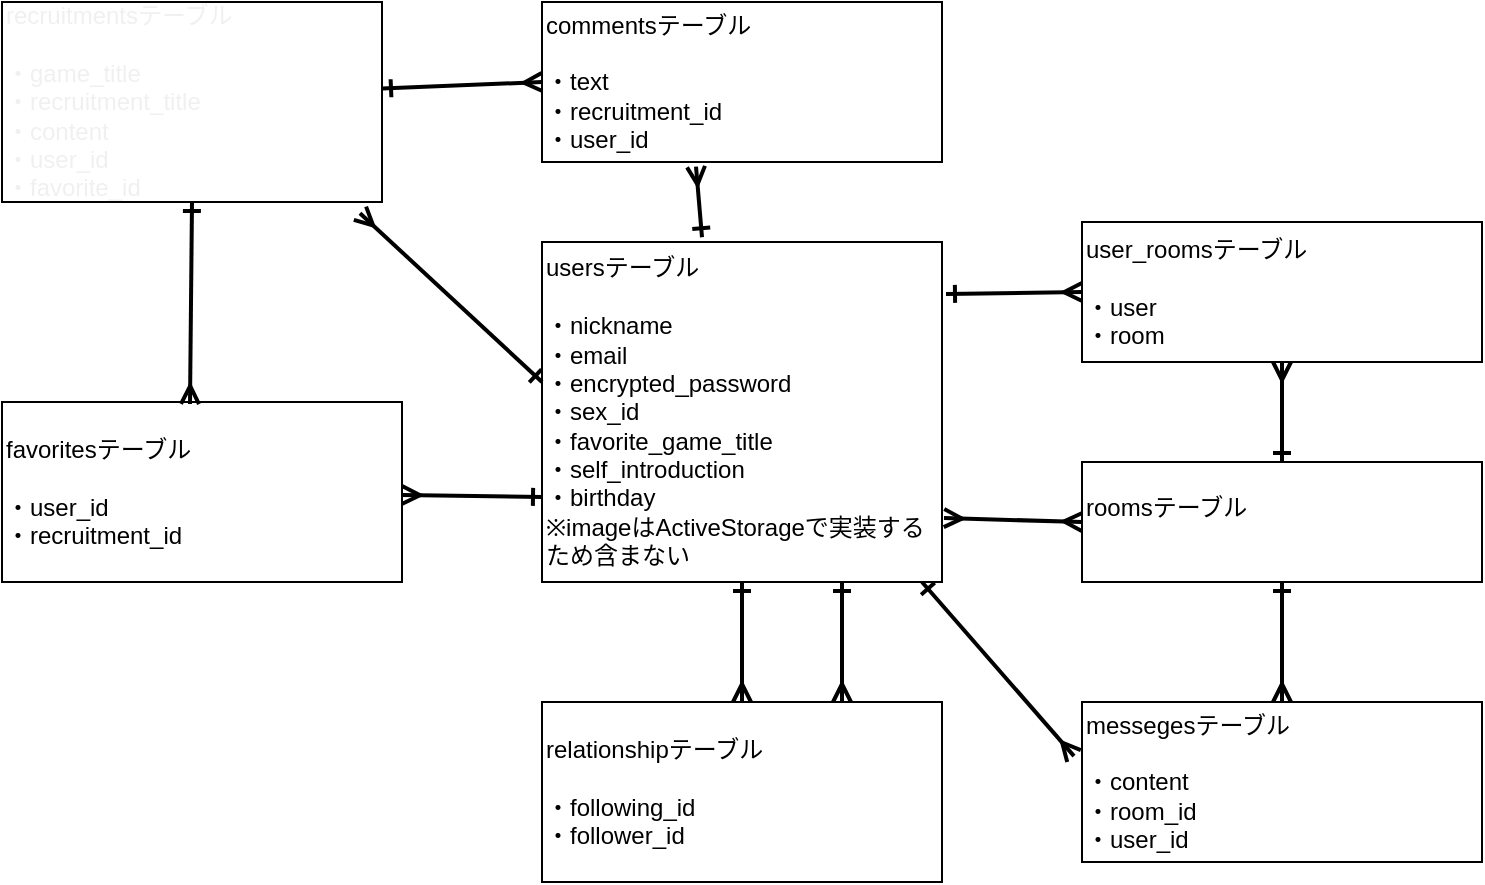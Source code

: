 <mxfile>
    <diagram id="IfUB2skYWB-ENNrXCcN7" name="ページ1">
        <mxGraphModel dx="620" dy="565" grid="1" gridSize="10" guides="1" tooltips="1" connect="1" arrows="1" fold="1" page="1" pageScale="1" pageWidth="827" pageHeight="1169" math="0" shadow="0">
            <root>
                <mxCell id="0"/>
                <mxCell id="1" parent="0"/>
                <mxCell id="2" value="usersテーブル&lt;br&gt;&lt;br&gt;・nickname&lt;br&gt;・email&lt;br&gt;・encrypted_password&lt;br&gt;・sex_id&lt;br&gt;・favorite_game_title&lt;br&gt;・self_introduction&lt;br&gt;・birthday&lt;br&gt;※imageはActiveStorageで実装するため含まない" style="rounded=0;whiteSpace=wrap;html=1;align=left;" parent="1" vertex="1">
                    <mxGeometry x="280" y="140" width="200" height="170" as="geometry"/>
                </mxCell>
                <mxCell id="3" value="recruitmentsテーブル&lt;br&gt;&lt;br&gt;・game_title&lt;br&gt;・recruitment_title&lt;br&gt;・content&lt;br&gt;・user_id&lt;br&gt;・favorite_id" style="rounded=0;whiteSpace=wrap;html=1;fontFamily=Helvetica;fontSize=12;fontColor=#F0F0F0;align=left;" parent="1" vertex="1">
                    <mxGeometry x="10" y="20" width="190" height="100" as="geometry"/>
                </mxCell>
                <mxCell id="4" value="commentsテーブル&lt;br&gt;&lt;br&gt;・text&lt;br&gt;・recruitment_id&lt;br&gt;・user_id" style="rounded=0;whiteSpace=wrap;html=1;align=left;" parent="1" vertex="1">
                    <mxGeometry x="280" y="20" width="200" height="80" as="geometry"/>
                </mxCell>
                <mxCell id="5" value="favoritesテーブル&lt;br&gt;&lt;br&gt;・user_id&lt;br&gt;・recruitment_id" style="rounded=0;whiteSpace=wrap;html=1;align=left;" parent="1" vertex="1">
                    <mxGeometry x="10" y="220" width="200" height="90" as="geometry"/>
                </mxCell>
                <mxCell id="6" value="relationshipテーブル&lt;br&gt;&lt;br&gt;・following_id&lt;br&gt;・follower_id" style="rounded=0;whiteSpace=wrap;html=1;align=left;" parent="1" vertex="1">
                    <mxGeometry x="280" y="370" width="200" height="90" as="geometry"/>
                </mxCell>
                <mxCell id="8" value="" style="endArrow=ERone;html=1;fontFamily=Helvetica;fontSize=12;fontColor=#F0F0F0;strokeWidth=2;startArrow=ERmany;startFill=0;endFill=0;exitX=0.942;exitY=1.056;exitDx=0;exitDy=0;exitPerimeter=0;" parent="1" source="3" edge="1">
                    <mxGeometry width="50" height="50" relative="1" as="geometry">
                        <mxPoint x="210" y="210" as="sourcePoint"/>
                        <mxPoint x="280" y="210" as="targetPoint"/>
                    </mxGeometry>
                </mxCell>
                <mxCell id="9" value="" style="endArrow=ERone;html=1;fontFamily=Helvetica;fontSize=12;fontColor=#F0F0F0;strokeWidth=2;startArrow=ERmany;startFill=0;endFill=0;exitX=0.385;exitY=1.029;exitDx=0;exitDy=0;exitPerimeter=0;entryX=0.4;entryY=-0.014;entryDx=0;entryDy=0;entryPerimeter=0;" parent="1" source="4" target="2" edge="1">
                    <mxGeometry width="50" height="50" relative="1" as="geometry">
                        <mxPoint x="300" y="140" as="sourcePoint"/>
                        <mxPoint x="370" y="140" as="targetPoint"/>
                    </mxGeometry>
                </mxCell>
                <mxCell id="10" value="" style="endArrow=ERone;html=1;fontFamily=Helvetica;fontSize=12;fontColor=#F0F0F0;strokeWidth=2;startArrow=ERmany;startFill=0;endFill=0;entryX=0.5;entryY=1;entryDx=0;entryDy=0;exitX=0.5;exitY=0;exitDx=0;exitDy=0;" parent="1" source="6" target="2" edge="1">
                    <mxGeometry width="50" height="50" relative="1" as="geometry">
                        <mxPoint x="320" y="330" as="sourcePoint"/>
                        <mxPoint x="390" y="330" as="targetPoint"/>
                    </mxGeometry>
                </mxCell>
                <mxCell id="11" value="" style="endArrow=ERone;html=1;fontFamily=Helvetica;fontSize=12;fontColor=#F0F0F0;strokeWidth=2;startArrow=ERmany;startFill=0;endFill=0;entryX=0;entryY=0.75;entryDx=0;entryDy=0;" parent="1" source="5" target="2" edge="1">
                    <mxGeometry width="50" height="50" relative="1" as="geometry">
                        <mxPoint x="540" y="220" as="sourcePoint"/>
                        <mxPoint x="540" y="310" as="targetPoint"/>
                    </mxGeometry>
                </mxCell>
                <mxCell id="12" value="" style="endArrow=ERone;html=1;fontFamily=Helvetica;fontSize=12;fontColor=#F0F0F0;strokeWidth=2;startArrow=ERmany;startFill=0;endFill=0;entryX=0.5;entryY=1;entryDx=0;entryDy=0;exitX=0.47;exitY=0.011;exitDx=0;exitDy=0;exitPerimeter=0;" parent="1" source="5" target="3" edge="1">
                    <mxGeometry width="50" height="50" relative="1" as="geometry">
                        <mxPoint x="150" y="180" as="sourcePoint"/>
                        <mxPoint x="110" y="150" as="targetPoint"/>
                    </mxGeometry>
                </mxCell>
                <mxCell id="13" value="" style="endArrow=ERone;html=1;fontFamily=Helvetica;fontSize=12;fontColor=#F0F0F0;strokeWidth=2;startArrow=ERmany;startFill=0;endFill=0;exitX=0;exitY=0.5;exitDx=0;exitDy=0;entryX=1;entryY=0.433;entryDx=0;entryDy=0;entryPerimeter=0;" parent="1" source="4" target="3" edge="1">
                    <mxGeometry width="50" height="50" relative="1" as="geometry">
                        <mxPoint x="130" y="150" as="sourcePoint"/>
                        <mxPoint x="210" y="60" as="targetPoint"/>
                    </mxGeometry>
                </mxCell>
                <mxCell id="14" value="roomsテーブル&lt;br&gt;&lt;br&gt;" style="rounded=0;whiteSpace=wrap;html=1;align=left;" parent="1" vertex="1">
                    <mxGeometry x="550" y="250" width="200" height="60" as="geometry"/>
                </mxCell>
                <mxCell id="15" value="messegesテーブル&lt;br&gt;&lt;br&gt;・content&lt;br&gt;・room_id&lt;br&gt;・user_id" style="rounded=0;whiteSpace=wrap;html=1;align=left;" parent="1" vertex="1">
                    <mxGeometry x="550" y="370" width="200" height="80" as="geometry"/>
                </mxCell>
                <mxCell id="16" value="" style="endArrow=ERone;html=1;fontFamily=Helvetica;fontSize=12;fontColor=#F0F0F0;strokeWidth=2;startArrow=ERmany;startFill=0;endFill=0;exitX=0.5;exitY=0;exitDx=0;exitDy=0;entryX=0.5;entryY=1;entryDx=0;entryDy=0;" parent="1" source="15" target="14" edge="1">
                    <mxGeometry width="50" height="50" relative="1" as="geometry">
                        <mxPoint x="640" y="355" as="sourcePoint"/>
                        <mxPoint x="641" y="310" as="targetPoint"/>
                    </mxGeometry>
                </mxCell>
                <mxCell id="17" value="user_roomsテーブル&lt;br&gt;&lt;br&gt;・user&lt;br&gt;・room" style="rounded=0;whiteSpace=wrap;html=1;align=left;" parent="1" vertex="1">
                    <mxGeometry x="550" y="130" width="200" height="70" as="geometry"/>
                </mxCell>
                <mxCell id="18" value="" style="endArrow=ERone;html=1;fontFamily=Helvetica;fontSize=12;fontColor=#F0F0F0;strokeWidth=2;startArrow=ERmany;startFill=0;endFill=0;entryX=1.01;entryY=0.153;entryDx=0;entryDy=0;exitX=0;exitY=0.5;exitDx=0;exitDy=0;entryPerimeter=0;" parent="1" source="17" target="2" edge="1">
                    <mxGeometry width="50" height="50" relative="1" as="geometry">
                        <mxPoint x="511" y="235" as="sourcePoint"/>
                        <mxPoint x="510" y="162.31" as="targetPoint"/>
                    </mxGeometry>
                </mxCell>
                <mxCell id="19" value="" style="endArrow=ERone;html=1;fontFamily=Helvetica;fontSize=12;fontColor=#F0F0F0;strokeWidth=2;startArrow=ERmany;startFill=0;endFill=0;entryX=0.5;entryY=0;entryDx=0;entryDy=0;exitX=0.5;exitY=1;exitDx=0;exitDy=0;" parent="1" source="17" target="14" edge="1">
                    <mxGeometry width="50" height="50" relative="1" as="geometry">
                        <mxPoint x="650.5" y="101.35" as="sourcePoint"/>
                        <mxPoint x="649.5" y="28.66" as="targetPoint"/>
                    </mxGeometry>
                </mxCell>
                <mxCell id="21" value="" style="endArrow=ERmany;html=1;fontFamily=Helvetica;fontSize=12;fontColor=#F0F0F0;strokeWidth=2;startArrow=ERmany;startFill=0;endFill=0;exitX=0;exitY=0.5;exitDx=0;exitDy=0;entryX=1.005;entryY=0.812;entryDx=0;entryDy=0;entryPerimeter=0;" parent="1" source="14" target="2" edge="1">
                    <mxGeometry width="50" height="50" relative="1" as="geometry">
                        <mxPoint x="510" y="280" as="sourcePoint"/>
                        <mxPoint x="480" y="280" as="targetPoint"/>
                    </mxGeometry>
                </mxCell>
                <mxCell id="22" value="" style="endArrow=ERone;html=1;fontFamily=Helvetica;fontSize=12;fontColor=#F0F0F0;strokeWidth=2;startArrow=ERmany;startFill=0;endFill=0;entryX=0.5;entryY=1;entryDx=0;entryDy=0;exitX=-0.02;exitY=0.338;exitDx=0;exitDy=0;exitPerimeter=0;" parent="1" source="15" edge="1">
                    <mxGeometry width="50" height="50" relative="1" as="geometry">
                        <mxPoint x="470" y="370" as="sourcePoint"/>
                        <mxPoint x="470" y="310" as="targetPoint"/>
                    </mxGeometry>
                </mxCell>
                <mxCell id="23" value="" style="endArrow=ERone;html=1;fontFamily=Helvetica;fontSize=12;fontColor=#F0F0F0;strokeWidth=2;startArrow=ERmany;startFill=0;endFill=0;exitX=0.75;exitY=0;exitDx=0;exitDy=0;entryX=0.75;entryY=1;entryDx=0;entryDy=0;" edge="1" parent="1" source="6" target="2">
                    <mxGeometry width="50" height="50" relative="1" as="geometry">
                        <mxPoint x="420" y="371" as="sourcePoint"/>
                        <mxPoint x="410" y="330" as="targetPoint"/>
                    </mxGeometry>
                </mxCell>
            </root>
        </mxGraphModel>
    </diagram>
</mxfile>